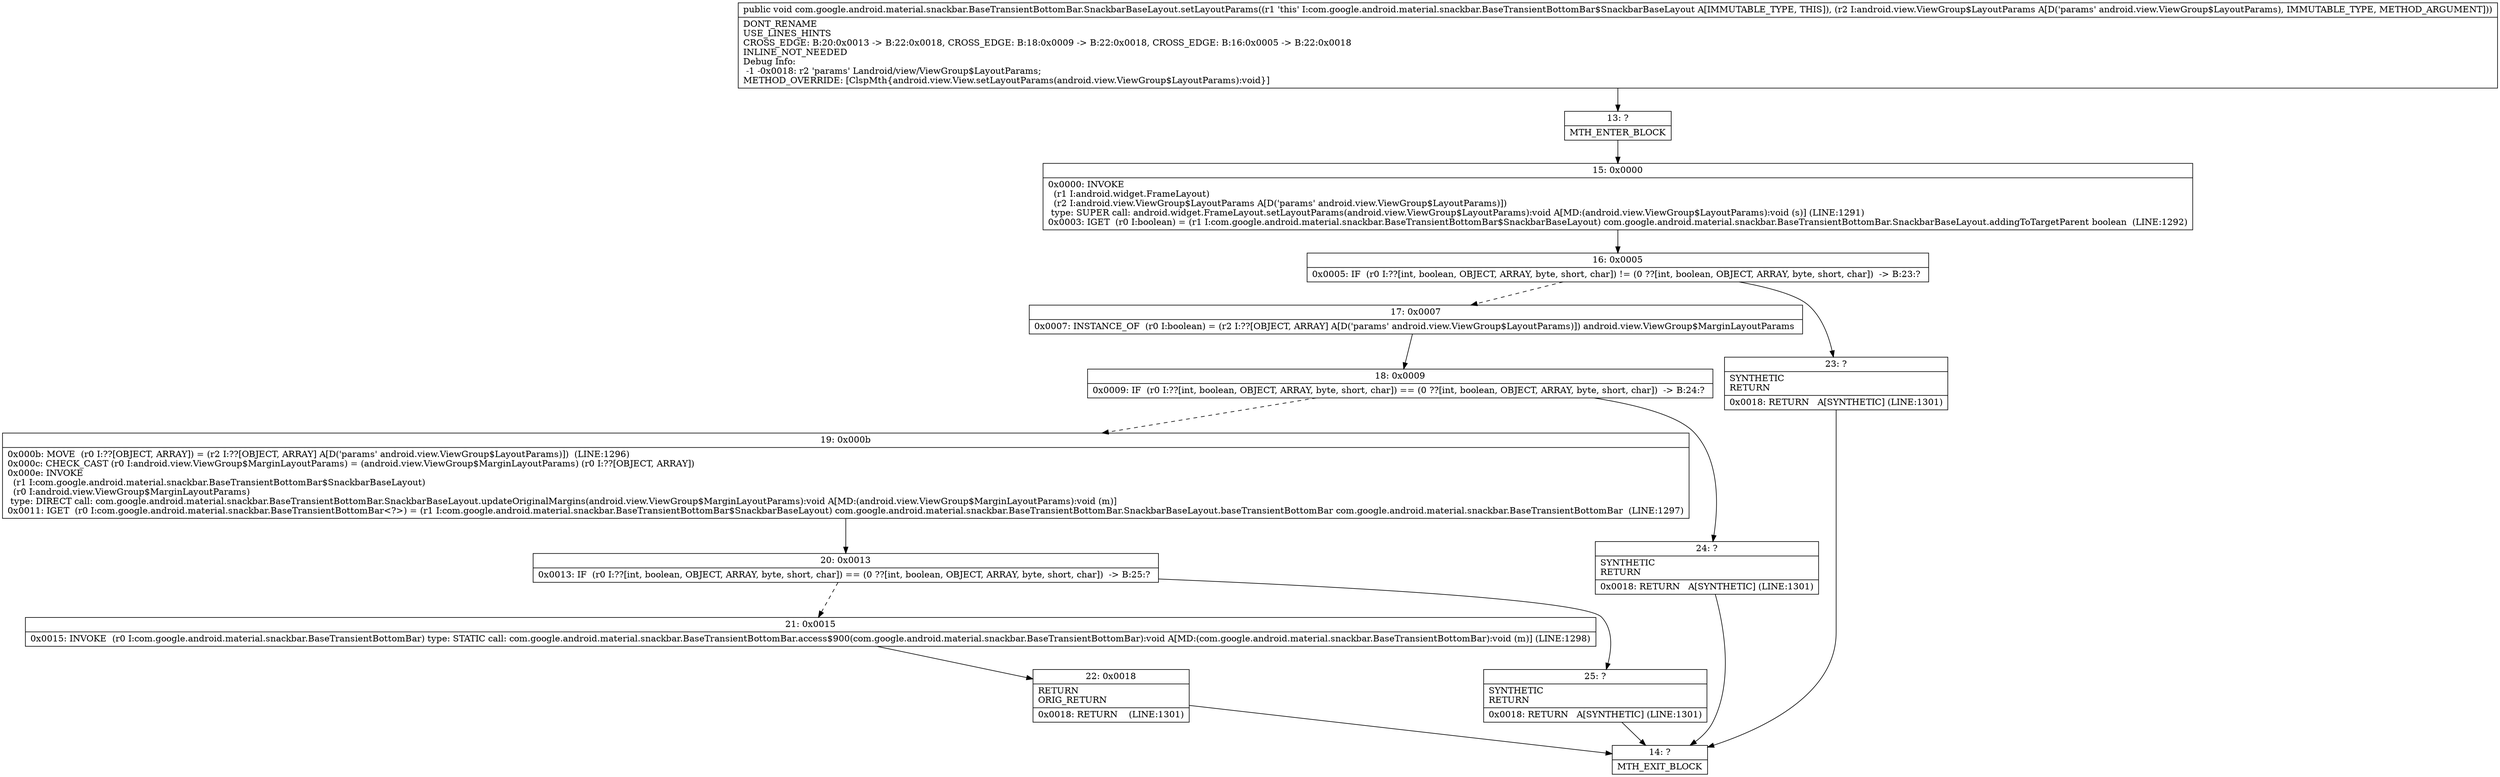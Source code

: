 digraph "CFG forcom.google.android.material.snackbar.BaseTransientBottomBar.SnackbarBaseLayout.setLayoutParams(Landroid\/view\/ViewGroup$LayoutParams;)V" {
Node_13 [shape=record,label="{13\:\ ?|MTH_ENTER_BLOCK\l}"];
Node_15 [shape=record,label="{15\:\ 0x0000|0x0000: INVOKE  \l  (r1 I:android.widget.FrameLayout)\l  (r2 I:android.view.ViewGroup$LayoutParams A[D('params' android.view.ViewGroup$LayoutParams)])\l type: SUPER call: android.widget.FrameLayout.setLayoutParams(android.view.ViewGroup$LayoutParams):void A[MD:(android.view.ViewGroup$LayoutParams):void (s)] (LINE:1291)\l0x0003: IGET  (r0 I:boolean) = (r1 I:com.google.android.material.snackbar.BaseTransientBottomBar$SnackbarBaseLayout) com.google.android.material.snackbar.BaseTransientBottomBar.SnackbarBaseLayout.addingToTargetParent boolean  (LINE:1292)\l}"];
Node_16 [shape=record,label="{16\:\ 0x0005|0x0005: IF  (r0 I:??[int, boolean, OBJECT, ARRAY, byte, short, char]) != (0 ??[int, boolean, OBJECT, ARRAY, byte, short, char])  \-\> B:23:? \l}"];
Node_17 [shape=record,label="{17\:\ 0x0007|0x0007: INSTANCE_OF  (r0 I:boolean) = (r2 I:??[OBJECT, ARRAY] A[D('params' android.view.ViewGroup$LayoutParams)]) android.view.ViewGroup$MarginLayoutParams \l}"];
Node_18 [shape=record,label="{18\:\ 0x0009|0x0009: IF  (r0 I:??[int, boolean, OBJECT, ARRAY, byte, short, char]) == (0 ??[int, boolean, OBJECT, ARRAY, byte, short, char])  \-\> B:24:? \l}"];
Node_19 [shape=record,label="{19\:\ 0x000b|0x000b: MOVE  (r0 I:??[OBJECT, ARRAY]) = (r2 I:??[OBJECT, ARRAY] A[D('params' android.view.ViewGroup$LayoutParams)])  (LINE:1296)\l0x000c: CHECK_CAST (r0 I:android.view.ViewGroup$MarginLayoutParams) = (android.view.ViewGroup$MarginLayoutParams) (r0 I:??[OBJECT, ARRAY]) \l0x000e: INVOKE  \l  (r1 I:com.google.android.material.snackbar.BaseTransientBottomBar$SnackbarBaseLayout)\l  (r0 I:android.view.ViewGroup$MarginLayoutParams)\l type: DIRECT call: com.google.android.material.snackbar.BaseTransientBottomBar.SnackbarBaseLayout.updateOriginalMargins(android.view.ViewGroup$MarginLayoutParams):void A[MD:(android.view.ViewGroup$MarginLayoutParams):void (m)]\l0x0011: IGET  (r0 I:com.google.android.material.snackbar.BaseTransientBottomBar\<?\>) = (r1 I:com.google.android.material.snackbar.BaseTransientBottomBar$SnackbarBaseLayout) com.google.android.material.snackbar.BaseTransientBottomBar.SnackbarBaseLayout.baseTransientBottomBar com.google.android.material.snackbar.BaseTransientBottomBar  (LINE:1297)\l}"];
Node_20 [shape=record,label="{20\:\ 0x0013|0x0013: IF  (r0 I:??[int, boolean, OBJECT, ARRAY, byte, short, char]) == (0 ??[int, boolean, OBJECT, ARRAY, byte, short, char])  \-\> B:25:? \l}"];
Node_21 [shape=record,label="{21\:\ 0x0015|0x0015: INVOKE  (r0 I:com.google.android.material.snackbar.BaseTransientBottomBar) type: STATIC call: com.google.android.material.snackbar.BaseTransientBottomBar.access$900(com.google.android.material.snackbar.BaseTransientBottomBar):void A[MD:(com.google.android.material.snackbar.BaseTransientBottomBar):void (m)] (LINE:1298)\l}"];
Node_22 [shape=record,label="{22\:\ 0x0018|RETURN\lORIG_RETURN\l|0x0018: RETURN    (LINE:1301)\l}"];
Node_14 [shape=record,label="{14\:\ ?|MTH_EXIT_BLOCK\l}"];
Node_25 [shape=record,label="{25\:\ ?|SYNTHETIC\lRETURN\l|0x0018: RETURN   A[SYNTHETIC] (LINE:1301)\l}"];
Node_24 [shape=record,label="{24\:\ ?|SYNTHETIC\lRETURN\l|0x0018: RETURN   A[SYNTHETIC] (LINE:1301)\l}"];
Node_23 [shape=record,label="{23\:\ ?|SYNTHETIC\lRETURN\l|0x0018: RETURN   A[SYNTHETIC] (LINE:1301)\l}"];
MethodNode[shape=record,label="{public void com.google.android.material.snackbar.BaseTransientBottomBar.SnackbarBaseLayout.setLayoutParams((r1 'this' I:com.google.android.material.snackbar.BaseTransientBottomBar$SnackbarBaseLayout A[IMMUTABLE_TYPE, THIS]), (r2 I:android.view.ViewGroup$LayoutParams A[D('params' android.view.ViewGroup$LayoutParams), IMMUTABLE_TYPE, METHOD_ARGUMENT]))  | DONT_RENAME\lUSE_LINES_HINTS\lCROSS_EDGE: B:20:0x0013 \-\> B:22:0x0018, CROSS_EDGE: B:18:0x0009 \-\> B:22:0x0018, CROSS_EDGE: B:16:0x0005 \-\> B:22:0x0018\lINLINE_NOT_NEEDED\lDebug Info:\l  \-1 \-0x0018: r2 'params' Landroid\/view\/ViewGroup$LayoutParams;\lMETHOD_OVERRIDE: [ClspMth\{android.view.View.setLayoutParams(android.view.ViewGroup$LayoutParams):void\}]\l}"];
MethodNode -> Node_13;Node_13 -> Node_15;
Node_15 -> Node_16;
Node_16 -> Node_17[style=dashed];
Node_16 -> Node_23;
Node_17 -> Node_18;
Node_18 -> Node_19[style=dashed];
Node_18 -> Node_24;
Node_19 -> Node_20;
Node_20 -> Node_21[style=dashed];
Node_20 -> Node_25;
Node_21 -> Node_22;
Node_22 -> Node_14;
Node_25 -> Node_14;
Node_24 -> Node_14;
Node_23 -> Node_14;
}

